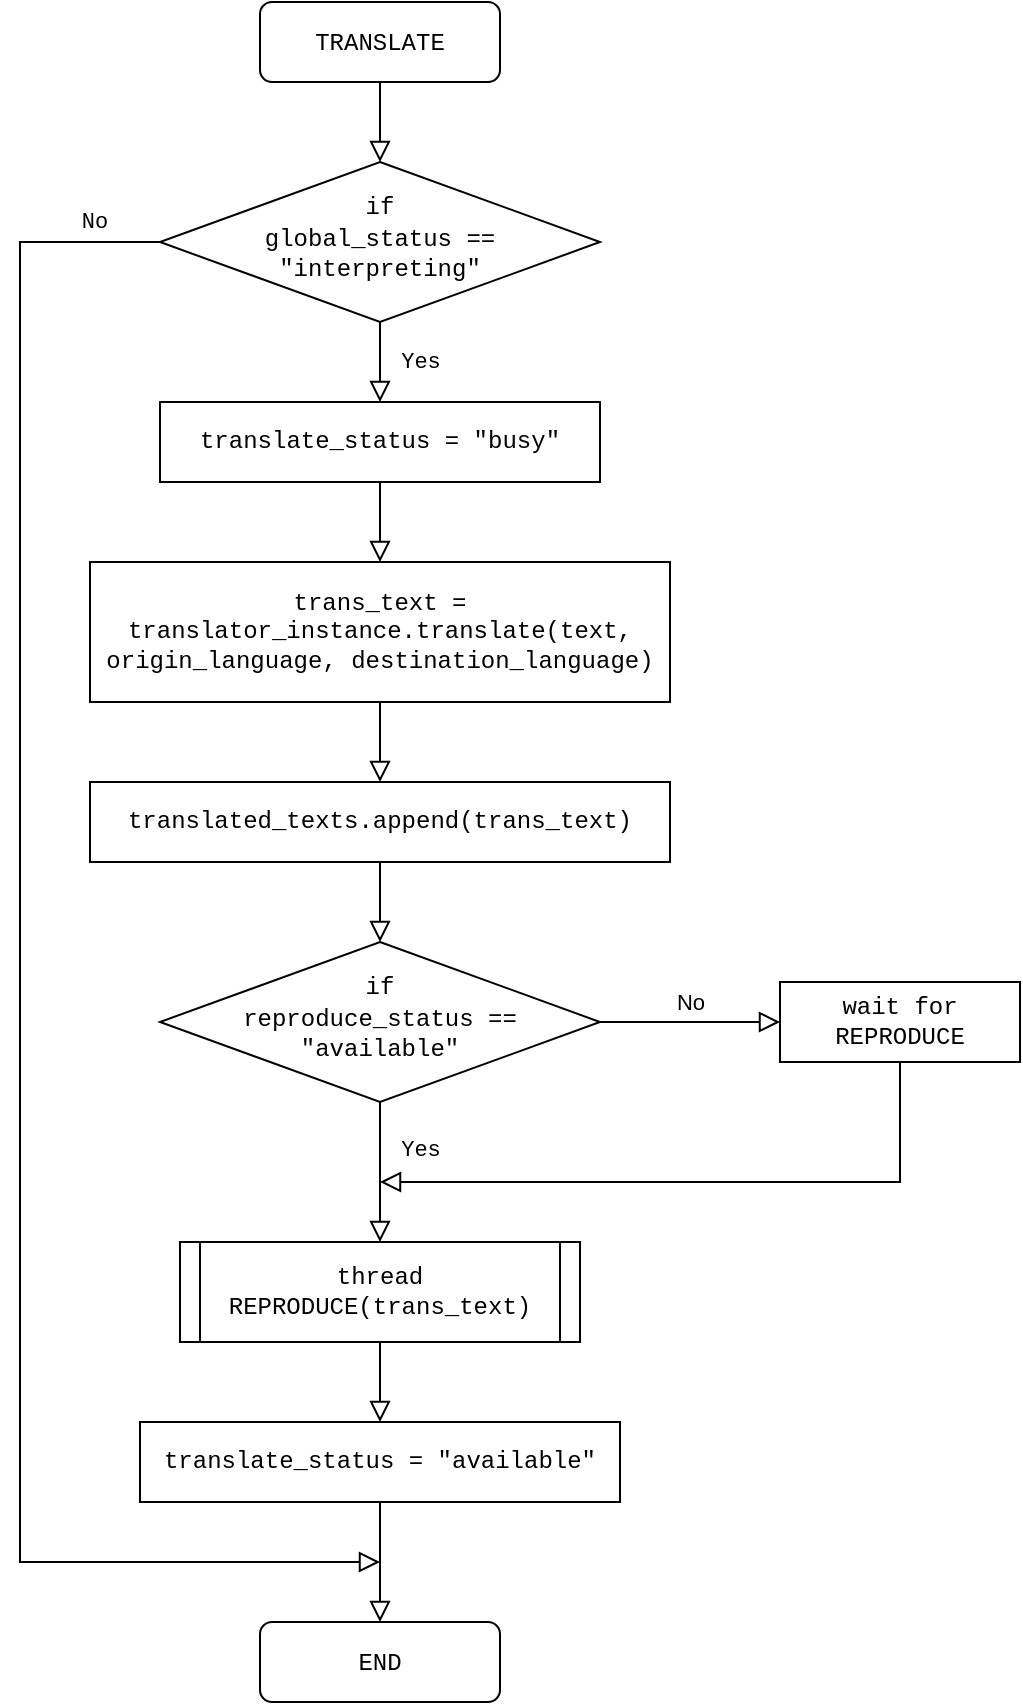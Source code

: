 <mxfile version="20.3.0" type="device"><diagram id="7ygtbD_4NZrXGLZWe_BJ" name="Page-1"><mxGraphModel dx="1356" dy="878" grid="1" gridSize="10" guides="1" tooltips="1" connect="1" arrows="1" fold="1" page="1" pageScale="1" pageWidth="850" pageHeight="1100" math="0" shadow="0"><root><mxCell id="0"/><mxCell id="1" parent="0"/><mxCell id="_uWZIKus4wVMQXAS6-P6-2" value="" style="edgeStyle=orthogonalEdgeStyle;rounded=0;jumpSize=6;orthogonalLoop=1;jettySize=auto;html=1;labelBackgroundColor=default;strokeColor=default;strokeWidth=1;fontFamily=Courier New;endArrow=block;endFill=0;endSize=8;" parent="1" source="_uWZIKus4wVMQXAS6-P6-3" target="_uWZIKus4wVMQXAS6-P6-5" edge="1"><mxGeometry relative="1" as="geometry"/></mxCell><mxCell id="_uWZIKus4wVMQXAS6-P6-3" value="&lt;font face=&quot;Courier New&quot;&gt;TRANSLATE&lt;/font&gt;" style="rounded=1;whiteSpace=wrap;html=1;fontSize=12;glass=0;strokeWidth=1;shadow=0;" parent="1" vertex="1"><mxGeometry x="260" y="80" width="120" height="40" as="geometry"/></mxCell><mxCell id="_uWZIKus4wVMQXAS6-P6-4" value="No" style="edgeStyle=orthogonalEdgeStyle;rounded=0;html=1;jettySize=auto;orthogonalLoop=1;fontSize=11;endArrow=block;endFill=0;endSize=8;strokeWidth=1;shadow=0;labelBackgroundColor=none;fontFamily=Courier New;" parent="1" source="_uWZIKus4wVMQXAS6-P6-5" edge="1"><mxGeometry x="-0.926" y="-10" relative="1" as="geometry"><mxPoint as="offset"/><mxPoint x="320" y="860" as="targetPoint"/><Array as="points"><mxPoint x="140" y="200"/><mxPoint x="140" y="860"/><mxPoint x="320" y="860"/></Array></mxGeometry></mxCell><mxCell id="_uWZIKus4wVMQXAS6-P6-5" value="&lt;font face=&quot;Courier New&quot;&gt;if &lt;br&gt;global_status == &quot;interpreting&quot;&lt;/font&gt;" style="rhombus;whiteSpace=wrap;html=1;shadow=0;fontFamily=Helvetica;fontSize=12;align=center;strokeWidth=1;spacing=6;spacingTop=-4;" parent="1" vertex="1"><mxGeometry x="210" y="160" width="220" height="80" as="geometry"/></mxCell><mxCell id="_uWZIKus4wVMQXAS6-P6-6" value="&lt;font face=&quot;Courier New&quot;&gt;Yes&lt;/font&gt;" style="rounded=0;html=1;jettySize=auto;orthogonalLoop=1;fontSize=11;endArrow=block;endFill=0;endSize=8;strokeWidth=1;shadow=0;labelBackgroundColor=none;edgeStyle=orthogonalEdgeStyle;entryX=0.5;entryY=0;entryDx=0;entryDy=0;" parent="1" source="_uWZIKus4wVMQXAS6-P6-8" edge="1"><mxGeometry x="-0.334" y="20" relative="1" as="geometry"><mxPoint as="offset"/><mxPoint x="320" y="700" as="targetPoint"/></mxGeometry></mxCell><mxCell id="_uWZIKus4wVMQXAS6-P6-7" value="No" style="edgeStyle=orthogonalEdgeStyle;rounded=0;html=1;jettySize=auto;orthogonalLoop=1;fontSize=11;endArrow=block;endFill=0;endSize=8;strokeWidth=1;shadow=0;labelBackgroundColor=none;entryX=0;entryY=0.5;entryDx=0;entryDy=0;" parent="1" source="_uWZIKus4wVMQXAS6-P6-8" target="_uWZIKus4wVMQXAS6-P6-17" edge="1"><mxGeometry y="10" relative="1" as="geometry"><mxPoint as="offset"/><mxPoint x="520" y="620" as="targetPoint"/></mxGeometry></mxCell><mxCell id="_uWZIKus4wVMQXAS6-P6-8" value="&lt;font face=&quot;Courier New&quot;&gt;if &lt;br&gt;reproduce_status == &quot;available&quot;&lt;/font&gt;" style="rhombus;whiteSpace=wrap;html=1;shadow=0;fontFamily=Helvetica;fontSize=12;align=center;strokeWidth=1;spacing=6;spacingTop=-4;" parent="1" vertex="1"><mxGeometry x="210" y="550" width="220" height="80" as="geometry"/></mxCell><mxCell id="_uWZIKus4wVMQXAS6-P6-9" value="&lt;font face=&quot;Courier New&quot;&gt;END&lt;/font&gt;" style="rounded=1;whiteSpace=wrap;html=1;fontSize=12;glass=0;strokeWidth=1;shadow=0;" parent="1" vertex="1"><mxGeometry x="260" y="890" width="120" height="40" as="geometry"/></mxCell><mxCell id="_uWZIKus4wVMQXAS6-P6-10" value="" style="edgeStyle=orthogonalEdgeStyle;rounded=0;jumpSize=6;orthogonalLoop=1;jettySize=auto;html=1;labelBackgroundColor=default;strokeColor=default;strokeWidth=1;fontFamily=Courier New;endArrow=block;endFill=0;endSize=8;labelBorderColor=none;entryX=0.5;entryY=0;entryDx=0;entryDy=0;" parent="1" source="_uWZIKus4wVMQXAS6-P6-11" target="_uWZIKus4wVMQXAS6-P6-20" edge="1"><mxGeometry relative="1" as="geometry"><mxPoint x="320" y="450" as="targetPoint"/></mxGeometry></mxCell><mxCell id="_uWZIKus4wVMQXAS6-P6-11" value="trans_text = translator_instance.translate(text, origin_language, destination_language)" style="rounded=0;whiteSpace=wrap;html=1;fontFamily=Courier New;" parent="1" vertex="1"><mxGeometry x="175" y="360" width="290" height="70" as="geometry"/></mxCell><mxCell id="_uWZIKus4wVMQXAS6-P6-12" value="Yes" style="edgeStyle=orthogonalEdgeStyle;rounded=0;html=1;jettySize=auto;orthogonalLoop=1;fontSize=11;endArrow=block;endFill=0;endSize=8;strokeWidth=1;shadow=0;labelBackgroundColor=none;fontFamily=Courier New;exitX=0.5;exitY=1;exitDx=0;exitDy=0;" parent="1" source="_uWZIKus4wVMQXAS6-P6-5" edge="1"><mxGeometry y="20" relative="1" as="geometry"><mxPoint as="offset"/><mxPoint x="350" y="260" as="sourcePoint"/><mxPoint x="320" y="280" as="targetPoint"/></mxGeometry></mxCell><mxCell id="_uWZIKus4wVMQXAS6-P6-13" value="" style="edgeStyle=orthogonalEdgeStyle;rounded=0;jumpSize=6;orthogonalLoop=1;jettySize=auto;html=1;labelBackgroundColor=default;labelBorderColor=none;strokeColor=default;strokeWidth=1;fontFamily=Courier New;endArrow=block;endFill=0;endSize=8;exitX=0.5;exitY=1;exitDx=0;exitDy=0;" parent="1" source="_uWZIKus4wVMQXAS6-P6-20" target="_uWZIKus4wVMQXAS6-P6-8" edge="1"><mxGeometry relative="1" as="geometry"><mxPoint x="320" y="510" as="sourcePoint"/></mxGeometry></mxCell><mxCell id="_uWZIKus4wVMQXAS6-P6-14" value="" style="edgeStyle=orthogonalEdgeStyle;rounded=0;orthogonalLoop=1;jettySize=auto;html=1;endSize=8;endArrow=block;endFill=0;" parent="1" source="_uWZIKus4wVMQXAS6-P6-15" target="_uWZIKus4wVMQXAS6-P6-22" edge="1"><mxGeometry relative="1" as="geometry"/></mxCell><mxCell id="_uWZIKus4wVMQXAS6-P6-15" value="thread REPRODUCE(trans_text)" style="shape=process;whiteSpace=wrap;html=1;backgroundOutline=1;fontFamily=Courier New;size=0.05;" parent="1" vertex="1"><mxGeometry x="220" y="700" width="200" height="50" as="geometry"/></mxCell><mxCell id="_uWZIKus4wVMQXAS6-P6-16" style="edgeStyle=orthogonalEdgeStyle;rounded=0;jumpSize=6;orthogonalLoop=1;jettySize=auto;html=1;labelBackgroundColor=default;labelBorderColor=none;strokeColor=default;strokeWidth=1;fontFamily=Courier New;endArrow=block;endFill=0;endSize=8;" parent="1" source="_uWZIKus4wVMQXAS6-P6-17" edge="1"><mxGeometry relative="1" as="geometry"><mxPoint x="320" y="670" as="targetPoint"/><Array as="points"><mxPoint x="580" y="670"/><mxPoint x="320" y="670"/></Array></mxGeometry></mxCell><mxCell id="_uWZIKus4wVMQXAS6-P6-17" value="wait for REPRODUCE" style="rounded=0;whiteSpace=wrap;html=1;fontFamily=Courier New;" parent="1" vertex="1"><mxGeometry x="520" y="570" width="120" height="40" as="geometry"/></mxCell><mxCell id="_uWZIKus4wVMQXAS6-P6-18" value="" style="edgeStyle=orthogonalEdgeStyle;rounded=0;orthogonalLoop=1;jettySize=auto;html=1;endSize=8;endArrow=block;endFill=0;" parent="1" source="_uWZIKus4wVMQXAS6-P6-19" target="_uWZIKus4wVMQXAS6-P6-11" edge="1"><mxGeometry relative="1" as="geometry"/></mxCell><mxCell id="_uWZIKus4wVMQXAS6-P6-19" value="translate_status = &quot;busy&quot;" style="rounded=0;whiteSpace=wrap;html=1;fontFamily=Courier New;" parent="1" vertex="1"><mxGeometry x="210" y="280" width="220" height="40" as="geometry"/></mxCell><mxCell id="_uWZIKus4wVMQXAS6-P6-20" value="translated_texts.append(trans_text)" style="rounded=0;whiteSpace=wrap;html=1;fontFamily=Courier New;" parent="1" vertex="1"><mxGeometry x="175" y="470" width="290" height="40" as="geometry"/></mxCell><mxCell id="_uWZIKus4wVMQXAS6-P6-21" value="" style="edgeStyle=orthogonalEdgeStyle;rounded=0;orthogonalLoop=1;jettySize=auto;html=1;endSize=8;endArrow=block;endFill=0;" parent="1" source="_uWZIKus4wVMQXAS6-P6-22" target="_uWZIKus4wVMQXAS6-P6-9" edge="1"><mxGeometry relative="1" as="geometry"/></mxCell><mxCell id="_uWZIKus4wVMQXAS6-P6-22" value="translate_status = &quot;available&quot;" style="rounded=0;whiteSpace=wrap;html=1;fontFamily=Courier New;" parent="1" vertex="1"><mxGeometry x="200" y="790" width="240" height="40" as="geometry"/></mxCell></root></mxGraphModel></diagram></mxfile>